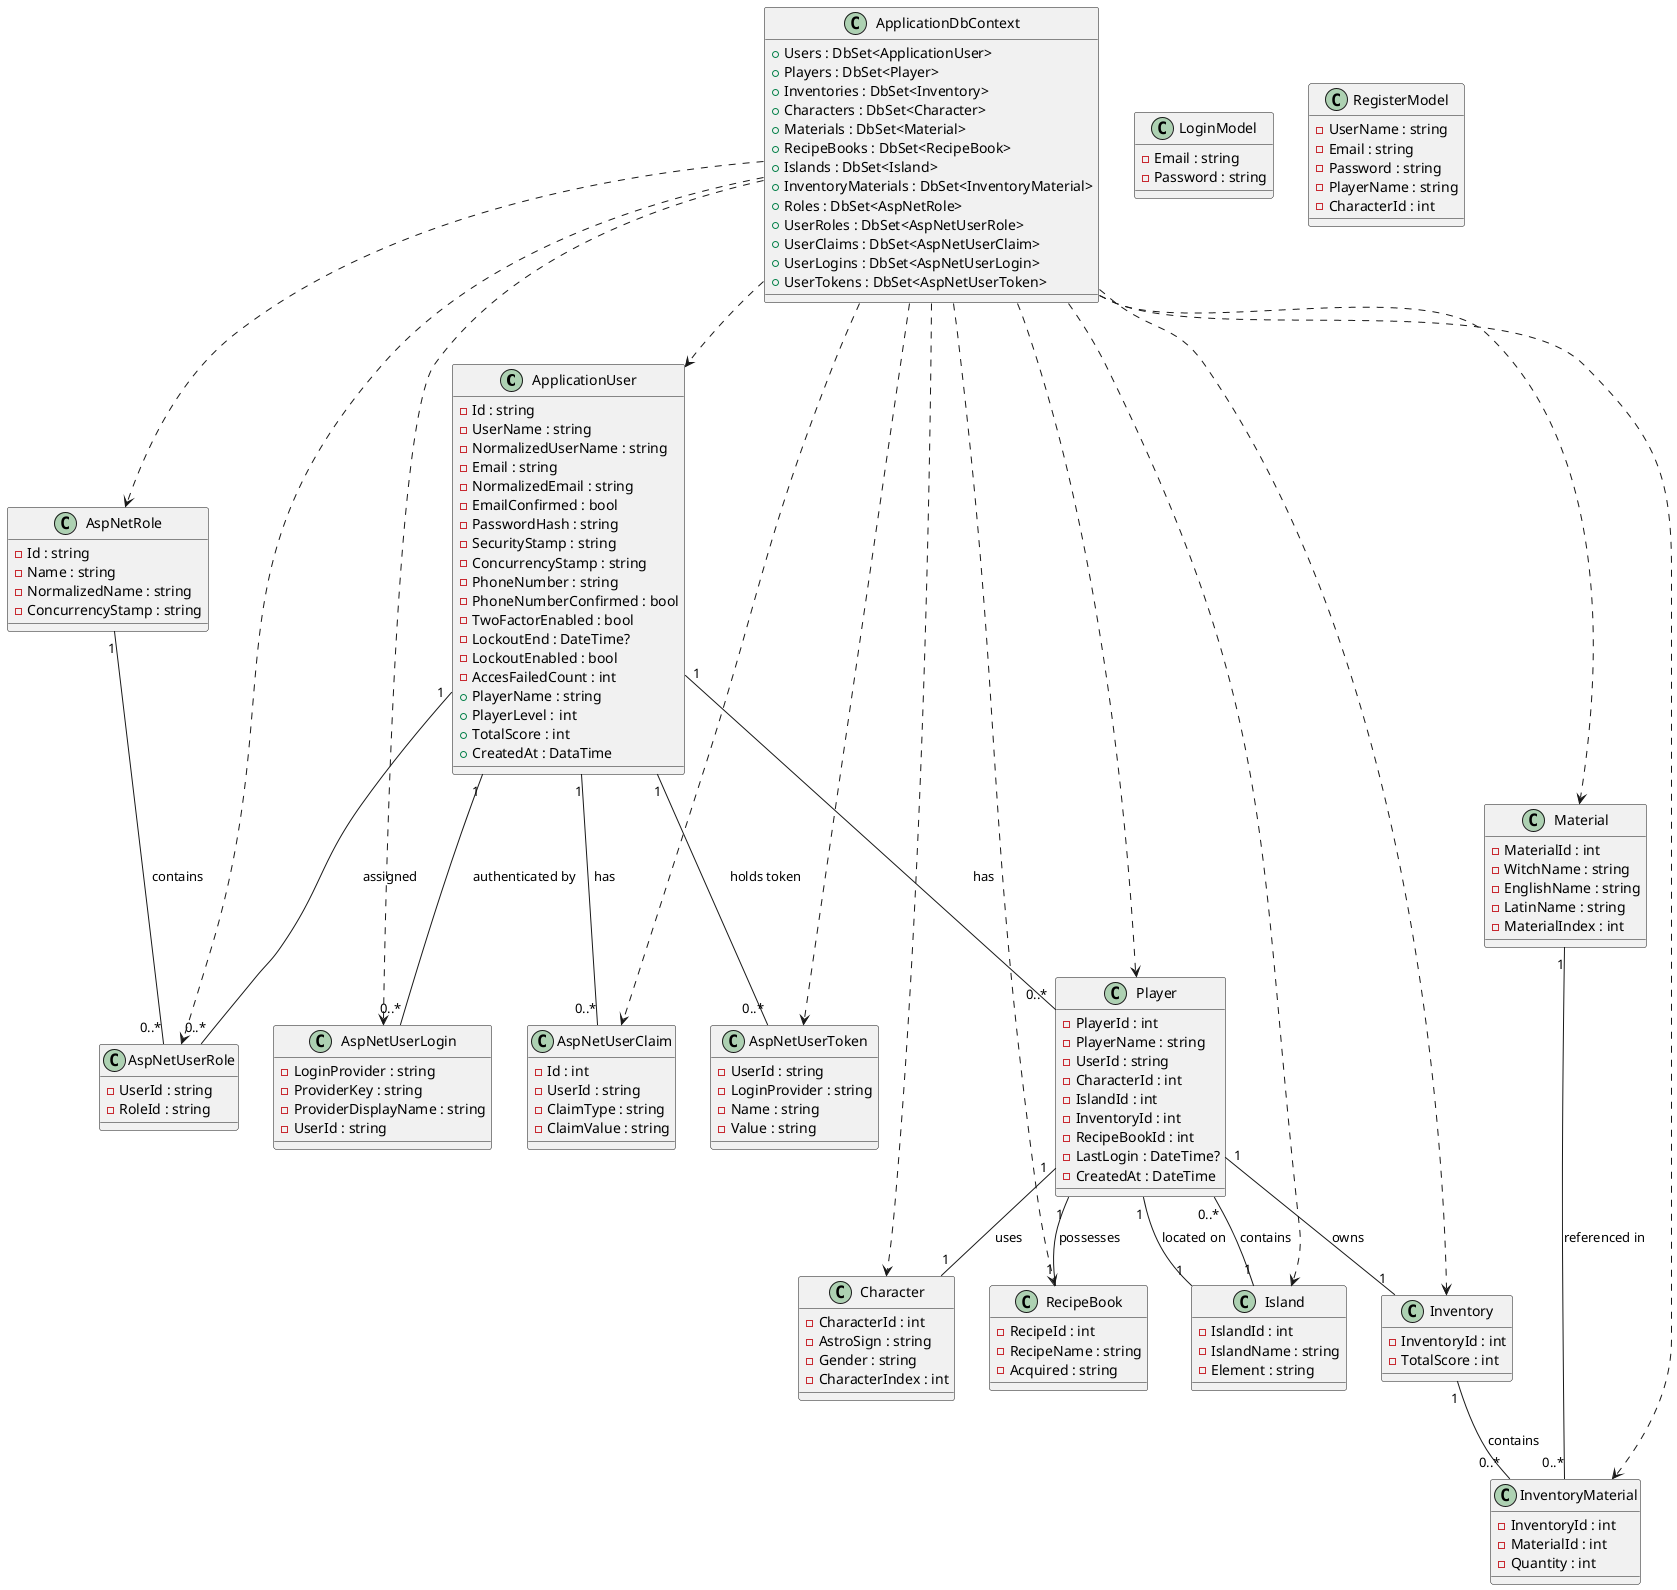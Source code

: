 ﻿@startuml

' ---------------------------
' Alapos osztályok definiálása
' ---------------------------

class ApplicationUser {
	- Id : string
	- UserName : string
	- NormalizedUserName : string
	- Email : string
	- NormalizedEmail : string
	- EmailConfirmed : bool
	- PasswordHash : string
	- SecurityStamp : string
	- ConcurrencyStamp : string
	- PhoneNumber : string
	- PhoneNumberConfirmed : bool
	- TwoFactorEnabled : bool
	- LockoutEnd : DateTime?
	- LockoutEnabled : bool
	- AccesFailedCount : int
	+ PlayerName : string
	+ PlayerLevel :	int
	+ TotalScore : int
	+ CreatedAt : DataTime
}

class AspNetRole {
  - Id : string
  - Name : string
  - NormalizedName : string
  - ConcurrencyStamp : string
}

class AspNetUserRole {
  - UserId : string
  - RoleId : string
}

class AspNetUserClaim {
  - Id : int
  - UserId : string
  - ClaimType : string
  - ClaimValue : string
}

class AspNetUserLogin {
  - LoginProvider : string
  - ProviderKey : string
  - ProviderDisplayName : string
  - UserId : string
}

class AspNetUserToken {
  - UserId : string
  - LoginProvider : string
  - Name : string
  - Value : string
}

class LoginModel {
  - Email : string
  - Password : string
}

class RegisterModel {
    - UserName : string
    - Email : string
    - Password : string
	- PlayerName : string
	- CharacterId : int
}

' ---------------------------
' Egyéb osztályok
' ---------------------------

class Character {
  - CharacterId : int
  - AstroSign : string
  - Gender : string
  - CharacterIndex : int
}

class Inventory {
  - InventoryId : int
  - TotalScore : int
}

class InventoryMaterial {
  - InventoryId : int
  - MaterialId : int
  - Quantity : int
}

class Island {
  - IslandId : int
  - IslandName : string
  - Element : string
}

class Material {
  - MaterialId : int
  - WitchName : string
  - EnglishName : string
  - LatinName : string
  - MaterialIndex : int
}

class Player {
  - PlayerId : int
  - PlayerName : string
  - UserId : string
  - CharacterId : int
  - IslandId : int
  - InventoryId : int
  - RecipeBookId : int
  - LastLogin : DateTime?
  - CreatedAt : DateTime
}

class RecipeBook {
  - RecipeId : int
  - RecipeName : string
  - Acquired : string
}

' ---------------------------
' Kapcsolatok beállítása
' ---------------------------

ApplicationUser "1" -- "0..*" Player : has
Player "1" -- "1" Character : uses
Player "1" -- "1" Island : located on
Player "1" -- "1" Inventory : owns
Player "1" -- "1" RecipeBook : possesses
Island "1" -- "0..*" Player : contains
Inventory "1" -- "0..*" InventoryMaterial : contains
Material "1" -- "0..*" InventoryMaterial : referenced in

' ASP.NET Identity kapcsolatok
ApplicationUser "1" -- "0..*" AspNetUserRole : assigned
AspNetRole "1" -- "0..*" AspNetUserRole : contains
ApplicationUser "1" -- "0..*" AspNetUserClaim : has
ApplicationUser "1" -- "0..*" AspNetUserLogin : authenticated by
ApplicationUser "1" -- "0..*" AspNetUserToken : holds token

' ---------------------------
' ApplicationDbContext osztály (DbSet-ekkel)
' ---------------------------

class ApplicationDbContext {
  + Users : DbSet<ApplicationUser>
  + Players : DbSet<Player>
  + Inventories : DbSet<Inventory>
  + Characters : DbSet<Character>
  + Materials : DbSet<Material>
  + RecipeBooks : DbSet<RecipeBook>
  + Islands : DbSet<Island>
  + InventoryMaterials : DbSet<InventoryMaterial>
  + Roles : DbSet<AspNetRole>
  + UserRoles : DbSet<AspNetUserRole>
  + UserClaims : DbSet<AspNetUserClaim>
  + UserLogins : DbSet<AspNetUserLogin>
  + UserTokens : DbSet<AspNetUserToken>
}

' A context "has" a domain entitásokat (lágy függőségek)
ApplicationDbContext ..> ApplicationUser
ApplicationDbContext ..> Player
ApplicationDbContext ..> Inventory
ApplicationDbContext ..> InventoryMaterial
ApplicationDbContext ..> Character
ApplicationDbContext ..> Material
ApplicationDbContext ..> RecipeBook
ApplicationDbContext ..> Island
ApplicationDbContext ..> AspNetRole
ApplicationDbContext ..> AspNetUserRole
ApplicationDbContext ..> AspNetUserClaim
ApplicationDbContext ..> AspNetUserLogin
ApplicationDbContext ..> AspNetUserToken

@enduml
